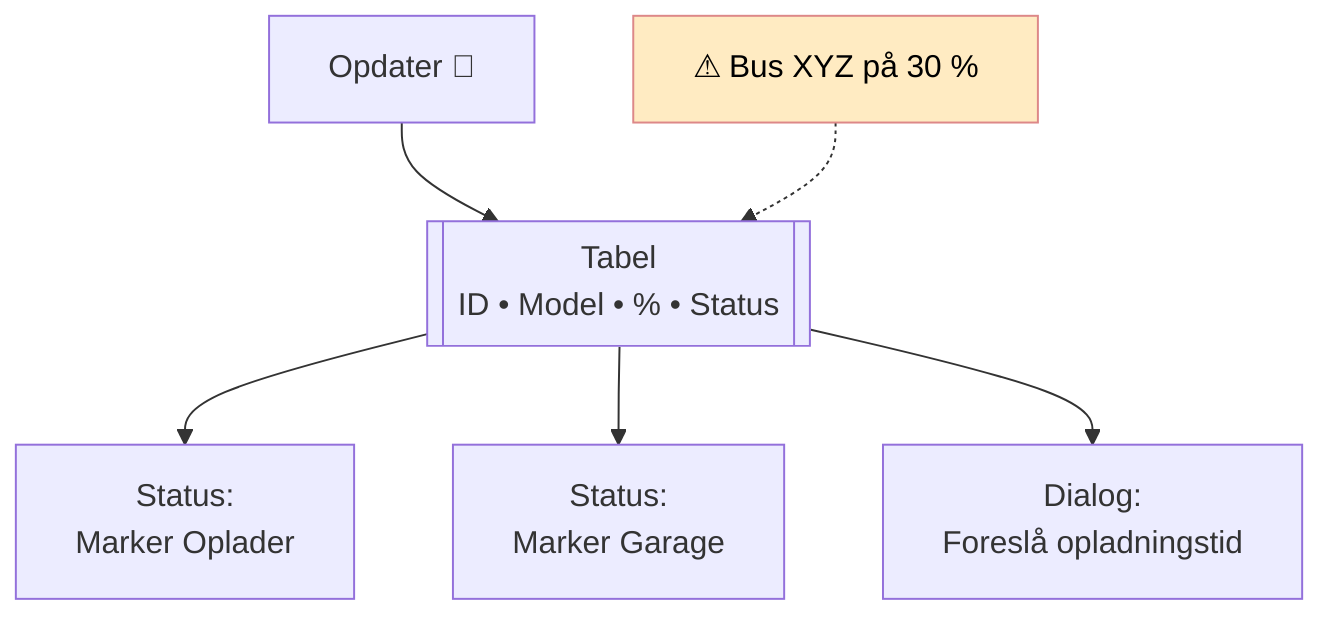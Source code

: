 ﻿flowchart TD
    %% pop-up farve
    classDef alert fill:#ffebc2,stroke:#d88,color:#000

    
        direction TB
        RefreshK["Opdater 🔄"]
        List[[Tabel\nID • Model • % • Status]]

        BtnCharge["Status:\nMarker Oplader"]
        BtnReady["Status:\nMarker Garage"]
        DialogEst["Dialog:\nForeslå opladningstid"]

        RefreshK --> List
        List --> BtnCharge
        List --> BtnReady
        List --> DialogEst
    

    AlertPop["⚠ Bus XYZ på 30 %"]
    class AlertPop alert
    AlertPop -.-> List